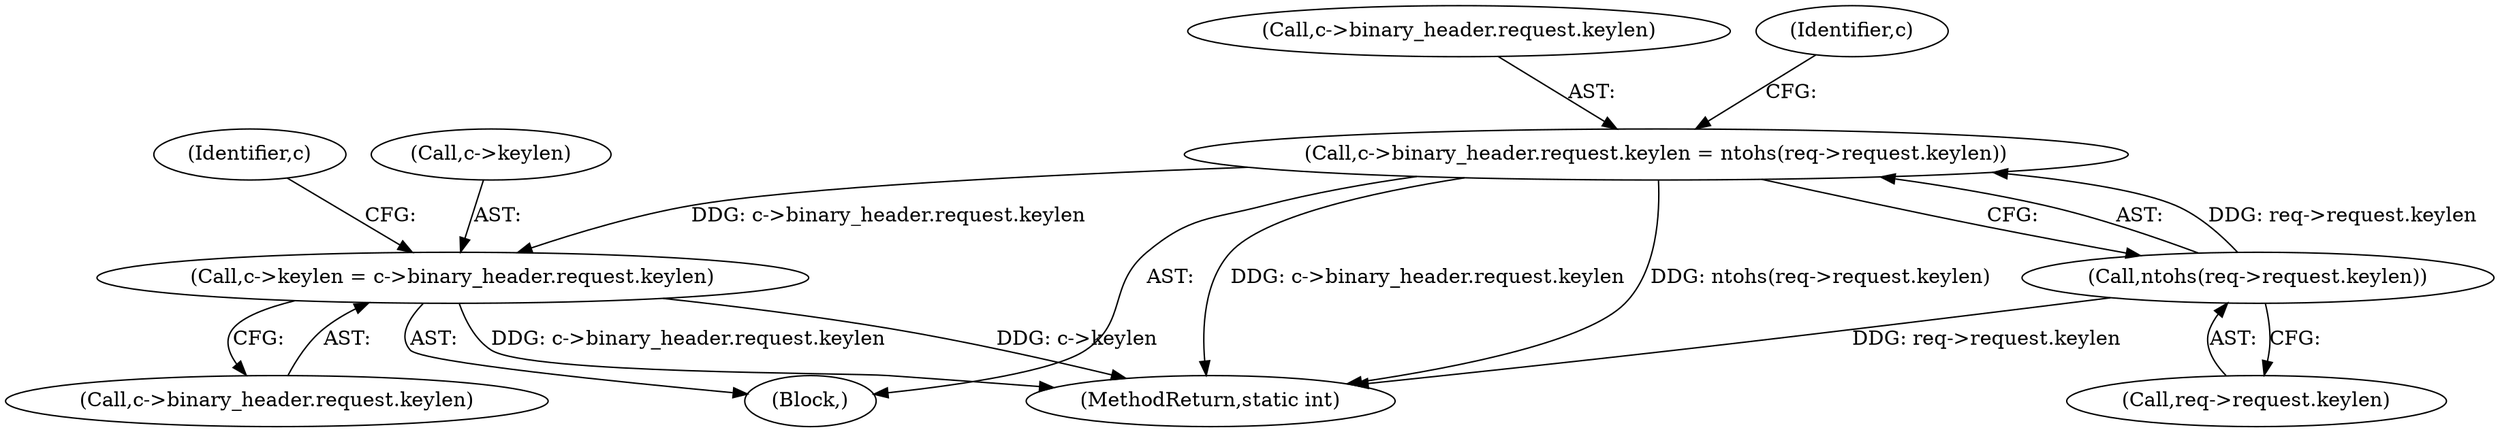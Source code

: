 digraph "0_memcached_d9cd01ede97f4145af9781d448c62a3318952719@pointer" {
"1000425" [label="(Call,c->keylen = c->binary_header.request.keylen)"];
"1000314" [label="(Call,c->binary_header.request.keylen = ntohs(req->request.keylen))"];
"1000322" [label="(Call,ntohs(req->request.keylen))"];
"1000425" [label="(Call,c->keylen = c->binary_header.request.keylen)"];
"1000314" [label="(Call,c->binary_header.request.keylen = ntohs(req->request.keylen))"];
"1000322" [label="(Call,ntohs(req->request.keylen))"];
"1000613" [label="(MethodReturn,static int)"];
"1000315" [label="(Call,c->binary_header.request.keylen)"];
"1000438" [label="(Identifier,c)"];
"1000426" [label="(Call,c->keylen)"];
"1000429" [label="(Call,c->binary_header.request.keylen)"];
"1000207" [label="(Block,)"];
"1000323" [label="(Call,req->request.keylen)"];
"1000332" [label="(Identifier,c)"];
"1000425" -> "1000207"  [label="AST: "];
"1000425" -> "1000429"  [label="CFG: "];
"1000426" -> "1000425"  [label="AST: "];
"1000429" -> "1000425"  [label="AST: "];
"1000438" -> "1000425"  [label="CFG: "];
"1000425" -> "1000613"  [label="DDG: c->keylen"];
"1000425" -> "1000613"  [label="DDG: c->binary_header.request.keylen"];
"1000314" -> "1000425"  [label="DDG: c->binary_header.request.keylen"];
"1000314" -> "1000207"  [label="AST: "];
"1000314" -> "1000322"  [label="CFG: "];
"1000315" -> "1000314"  [label="AST: "];
"1000322" -> "1000314"  [label="AST: "];
"1000332" -> "1000314"  [label="CFG: "];
"1000314" -> "1000613"  [label="DDG: c->binary_header.request.keylen"];
"1000314" -> "1000613"  [label="DDG: ntohs(req->request.keylen)"];
"1000322" -> "1000314"  [label="DDG: req->request.keylen"];
"1000322" -> "1000323"  [label="CFG: "];
"1000323" -> "1000322"  [label="AST: "];
"1000322" -> "1000613"  [label="DDG: req->request.keylen"];
}
